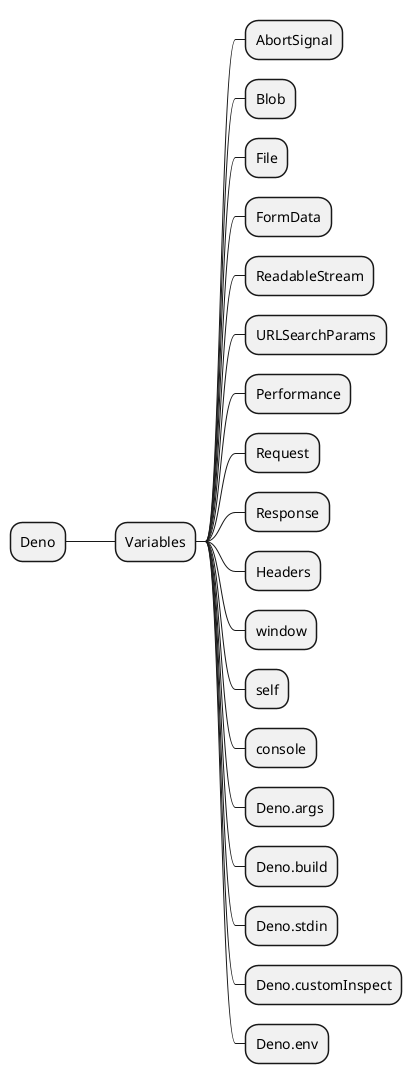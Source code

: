 @startmindmap
* Deno
** Variables
*** AbortSignal
*** Blob
*** File
*** FormData
*** ReadableStream
*** URLSearchParams
*** Performance
*** Request
*** Response
*** Headers
*** window
*** self
*** console
*** Deno.args
*** Deno.build
*** Deno.stdin
*** Deno.customInspect
*** Deno.env
@endmindmap
